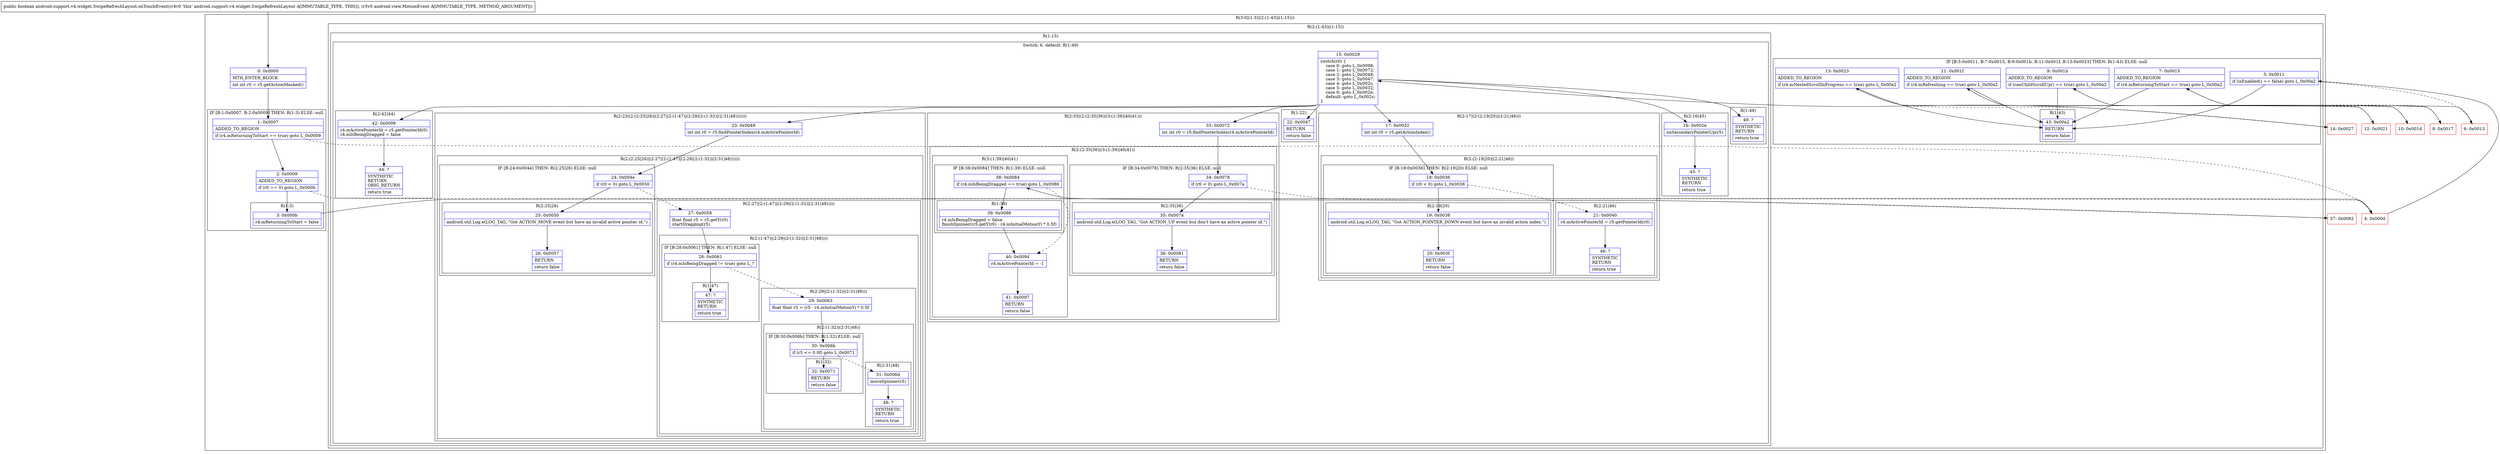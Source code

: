 digraph "CFG forandroid.support.v4.widget.SwipeRefreshLayout.onTouchEvent(Landroid\/view\/MotionEvent;)Z" {
subgraph cluster_Region_372370070 {
label = "R(3:0|(1:3)|(2:(1:43)|(1:15)))";
node [shape=record,color=blue];
Node_0 [shape=record,label="{0\:\ 0x0000|MTH_ENTER_BLOCK\l|int int r0 = r5.getActionMasked()\l}"];
subgraph cluster_IfRegion_52698409 {
label = "IF [B:1:0x0007, B:2:0x0009] THEN: R(1:3) ELSE: null";
node [shape=record,color=blue];
Node_1 [shape=record,label="{1\:\ 0x0007|ADDED_TO_REGION\l|if (r4.mReturningToStart == true) goto L_0x0009\l}"];
Node_2 [shape=record,label="{2\:\ 0x0009|ADDED_TO_REGION\l|if (r0 == 0) goto L_0x000b\l}"];
subgraph cluster_Region_471557868 {
label = "R(1:3)";
node [shape=record,color=blue];
Node_3 [shape=record,label="{3\:\ 0x000b|r4.mReturningToStart = false\l}"];
}
}
subgraph cluster_Region_34898771 {
label = "R(2:(1:43)|(1:15))";
node [shape=record,color=blue];
subgraph cluster_IfRegion_1740177972 {
label = "IF [B:5:0x0011, B:7:0x0015, B:9:0x001b, B:11:0x001f, B:13:0x0023] THEN: R(1:43) ELSE: null";
node [shape=record,color=blue];
Node_5 [shape=record,label="{5\:\ 0x0011|if (isEnabled() == false) goto L_0x00a2\l}"];
Node_7 [shape=record,label="{7\:\ 0x0015|ADDED_TO_REGION\l|if (r4.mReturningToStart == true) goto L_0x00a2\l}"];
Node_9 [shape=record,label="{9\:\ 0x001b|ADDED_TO_REGION\l|if (canChildScrollUp() == true) goto L_0x00a2\l}"];
Node_11 [shape=record,label="{11\:\ 0x001f|ADDED_TO_REGION\l|if (r4.mRefreshing == true) goto L_0x00a2\l}"];
Node_13 [shape=record,label="{13\:\ 0x0023|ADDED_TO_REGION\l|if (r4.mNestedScrollInProgress == true) goto L_0x00a2\l}"];
subgraph cluster_Region_1929692040 {
label = "R(1:43)";
node [shape=record,color=blue];
Node_43 [shape=record,label="{43\:\ 0x00a2|RETURN\l|return false\l}"];
}
}
subgraph cluster_Region_888137474 {
label = "R(1:15)";
node [shape=record,color=blue];
subgraph cluster_SwitchRegion_532462353 {
label = "Switch: 6, default: R(1:49)";
node [shape=record,color=blue];
Node_15 [shape=record,label="{15\:\ 0x0029|switch(r0) \{\l    case 0: goto L_0x0098;\l    case 1: goto L_0x0072;\l    case 2: goto L_0x0048;\l    case 3: goto L_0x0047;\l    case 4: goto L_0x002c;\l    case 5: goto L_0x0032;\l    case 6: goto L_0x002e;\l    default: goto L_0x002c;\l\}\l}"];
subgraph cluster_Region_306701527 {
label = "R(2:42|44)";
node [shape=record,color=blue];
Node_42 [shape=record,label="{42\:\ 0x0098|r4.mActivePointerId = r5.getPointerId(0)\lr4.mIsBeingDragged = false\l}"];
Node_44 [shape=record,label="{44\:\ ?|SYNTHETIC\lRETURN\lORIG_RETURN\l|return true\l}"];
}
subgraph cluster_Region_1581922979 {
label = "R(2:33|(2:(2:35|36)|(3:(1:39)|40|41)))";
node [shape=record,color=blue];
Node_33 [shape=record,label="{33\:\ 0x0072|int int r0 = r5.findPointerIndex(r4.mActivePointerId)\l}"];
subgraph cluster_Region_1027664905 {
label = "R(2:(2:35|36)|(3:(1:39)|40|41))";
node [shape=record,color=blue];
subgraph cluster_IfRegion_1194725030 {
label = "IF [B:34:0x0078] THEN: R(2:35|36) ELSE: null";
node [shape=record,color=blue];
Node_34 [shape=record,label="{34\:\ 0x0078|if (r0 \< 0) goto L_0x007a\l}"];
subgraph cluster_Region_1745707178 {
label = "R(2:35|36)";
node [shape=record,color=blue];
Node_35 [shape=record,label="{35\:\ 0x007a|android.util.Log.e(LOG_TAG, \"Got ACTION_UP event but don't have an active pointer id.\")\l}"];
Node_36 [shape=record,label="{36\:\ 0x0081|RETURN\l|return false\l}"];
}
}
subgraph cluster_Region_588340574 {
label = "R(3:(1:39)|40|41)";
node [shape=record,color=blue];
subgraph cluster_IfRegion_241001655 {
label = "IF [B:38:0x0084] THEN: R(1:39) ELSE: null";
node [shape=record,color=blue];
Node_38 [shape=record,label="{38\:\ 0x0084|if (r4.mIsBeingDragged == true) goto L_0x0086\l}"];
subgraph cluster_Region_1683529276 {
label = "R(1:39)";
node [shape=record,color=blue];
Node_39 [shape=record,label="{39\:\ 0x0086|r4.mIsBeingDragged = false\lfinishSpinner((r5.getY(r0) \- r4.mInitialMotionY) * 0.5f)\l}"];
}
}
Node_40 [shape=record,label="{40\:\ 0x0094|r4.mActivePointerId = \-1\l}"];
Node_41 [shape=record,label="{41\:\ 0x0097|RETURN\l|return false\l}"];
}
}
}
subgraph cluster_Region_507958677 {
label = "R(2:23|(2:(2:25|26)|(2:27|(2:(1:47)|(2:29|(2:(1:32)|(2:31|48)))))))";
node [shape=record,color=blue];
Node_23 [shape=record,label="{23\:\ 0x0048|int int r0 = r5.findPointerIndex(r4.mActivePointerId)\l}"];
subgraph cluster_Region_885514705 {
label = "R(2:(2:25|26)|(2:27|(2:(1:47)|(2:29|(2:(1:32)|(2:31|48))))))";
node [shape=record,color=blue];
subgraph cluster_IfRegion_299269084 {
label = "IF [B:24:0x004e] THEN: R(2:25|26) ELSE: null";
node [shape=record,color=blue];
Node_24 [shape=record,label="{24\:\ 0x004e|if (r0 \< 0) goto L_0x0050\l}"];
subgraph cluster_Region_927780819 {
label = "R(2:25|26)";
node [shape=record,color=blue];
Node_25 [shape=record,label="{25\:\ 0x0050|android.util.Log.e(LOG_TAG, \"Got ACTION_MOVE event but have an invalid active pointer id.\")\l}"];
Node_26 [shape=record,label="{26\:\ 0x0057|RETURN\l|return false\l}"];
}
}
subgraph cluster_Region_1717703806 {
label = "R(2:27|(2:(1:47)|(2:29|(2:(1:32)|(2:31|48)))))";
node [shape=record,color=blue];
Node_27 [shape=record,label="{27\:\ 0x0058|float float r5 = r5.getY(r0)\lstartDragging(r5)\l}"];
subgraph cluster_Region_505323465 {
label = "R(2:(1:47)|(2:29|(2:(1:32)|(2:31|48))))";
node [shape=record,color=blue];
subgraph cluster_IfRegion_2072193121 {
label = "IF [B:28:0x0061] THEN: R(1:47) ELSE: null";
node [shape=record,color=blue];
Node_28 [shape=record,label="{28\:\ 0x0061|if (r4.mIsBeingDragged != true) goto L_?\l}"];
subgraph cluster_Region_1891731369 {
label = "R(1:47)";
node [shape=record,color=blue];
Node_47 [shape=record,label="{47\:\ ?|SYNTHETIC\lRETURN\l|return true\l}"];
}
}
subgraph cluster_Region_1189859312 {
label = "R(2:29|(2:(1:32)|(2:31|48)))";
node [shape=record,color=blue];
Node_29 [shape=record,label="{29\:\ 0x0063|float float r5 = (r5 \- r4.mInitialMotionY) * 0.5f\l}"];
subgraph cluster_Region_564329525 {
label = "R(2:(1:32)|(2:31|48))";
node [shape=record,color=blue];
subgraph cluster_IfRegion_1856590021 {
label = "IF [B:30:0x006b] THEN: R(1:32) ELSE: null";
node [shape=record,color=blue];
Node_30 [shape=record,label="{30\:\ 0x006b|if (r5 \<= 0.0f) goto L_0x0071\l}"];
subgraph cluster_Region_1260969759 {
label = "R(1:32)";
node [shape=record,color=blue];
Node_32 [shape=record,label="{32\:\ 0x0071|RETURN\l|return false\l}"];
}
}
subgraph cluster_Region_1283710551 {
label = "R(2:31|48)";
node [shape=record,color=blue];
Node_31 [shape=record,label="{31\:\ 0x006d|moveSpinner(r5)\l}"];
Node_48 [shape=record,label="{48\:\ ?|SYNTHETIC\lRETURN\l|return true\l}"];
}
}
}
}
}
}
}
subgraph cluster_Region_696919611 {
label = "R(1:22)";
node [shape=record,color=blue];
Node_22 [shape=record,label="{22\:\ 0x0047|RETURN\l|return false\l}"];
}
subgraph cluster_Region_976544349 {
label = "R(2:17|(2:(2:19|20)|(2:21|46)))";
node [shape=record,color=blue];
Node_17 [shape=record,label="{17\:\ 0x0032|int int r0 = r5.getActionIndex()\l}"];
subgraph cluster_Region_1435107436 {
label = "R(2:(2:19|20)|(2:21|46))";
node [shape=record,color=blue];
subgraph cluster_IfRegion_582495908 {
label = "IF [B:18:0x0036] THEN: R(2:19|20) ELSE: null";
node [shape=record,color=blue];
Node_18 [shape=record,label="{18\:\ 0x0036|if (r0 \< 0) goto L_0x0038\l}"];
subgraph cluster_Region_1669275068 {
label = "R(2:19|20)";
node [shape=record,color=blue];
Node_19 [shape=record,label="{19\:\ 0x0038|android.util.Log.e(LOG_TAG, \"Got ACTION_POINTER_DOWN event but have an invalid action index.\")\l}"];
Node_20 [shape=record,label="{20\:\ 0x003f|RETURN\l|return false\l}"];
}
}
subgraph cluster_Region_104033614 {
label = "R(2:21|46)";
node [shape=record,color=blue];
Node_21 [shape=record,label="{21\:\ 0x0040|r4.mActivePointerId = r5.getPointerId(r0)\l}"];
Node_46 [shape=record,label="{46\:\ ?|SYNTHETIC\lRETURN\l|return true\l}"];
}
}
}
subgraph cluster_Region_1847785195 {
label = "R(2:16|45)";
node [shape=record,color=blue];
Node_16 [shape=record,label="{16\:\ 0x002e|onSecondaryPointerUp(r5)\l}"];
Node_45 [shape=record,label="{45\:\ ?|SYNTHETIC\lRETURN\l|return true\l}"];
}
subgraph cluster_Region_375504618 {
label = "R(1:49)";
node [shape=record,color=blue];
Node_49 [shape=record,label="{49\:\ ?|SYNTHETIC\lRETURN\l|return true\l}"];
}
}
}
}
}
Node_4 [shape=record,color=red,label="{4\:\ 0x000d}"];
Node_6 [shape=record,color=red,label="{6\:\ 0x0013}"];
Node_8 [shape=record,color=red,label="{8\:\ 0x0017}"];
Node_10 [shape=record,color=red,label="{10\:\ 0x001d}"];
Node_12 [shape=record,color=red,label="{12\:\ 0x0021}"];
Node_14 [shape=record,color=red,label="{14\:\ 0x0027}"];
Node_37 [shape=record,color=red,label="{37\:\ 0x0082}"];
MethodNode[shape=record,label="{public boolean android.support.v4.widget.SwipeRefreshLayout.onTouchEvent((r4v0 'this' android.support.v4.widget.SwipeRefreshLayout A[IMMUTABLE_TYPE, THIS]), (r5v0 android.view.MotionEvent A[IMMUTABLE_TYPE, METHOD_ARGUMENT])) }"];
MethodNode -> Node_0;
Node_0 -> Node_1;
Node_1 -> Node_2;
Node_1 -> Node_4[style=dashed];
Node_2 -> Node_3;
Node_2 -> Node_4[style=dashed];
Node_3 -> Node_4;
Node_5 -> Node_6[style=dashed];
Node_5 -> Node_43;
Node_7 -> Node_8[style=dashed];
Node_7 -> Node_43;
Node_9 -> Node_10[style=dashed];
Node_9 -> Node_43;
Node_11 -> Node_12[style=dashed];
Node_11 -> Node_43;
Node_13 -> Node_14[style=dashed];
Node_13 -> Node_43;
Node_15 -> Node_16;
Node_15 -> Node_17;
Node_15 -> Node_22;
Node_15 -> Node_23;
Node_15 -> Node_33;
Node_15 -> Node_42;
Node_15 -> Node_49;
Node_42 -> Node_44;
Node_33 -> Node_34;
Node_34 -> Node_35;
Node_34 -> Node_37[style=dashed];
Node_35 -> Node_36;
Node_38 -> Node_39;
Node_38 -> Node_40[style=dashed];
Node_39 -> Node_40;
Node_40 -> Node_41;
Node_23 -> Node_24;
Node_24 -> Node_25;
Node_24 -> Node_27[style=dashed];
Node_25 -> Node_26;
Node_27 -> Node_28;
Node_28 -> Node_29[style=dashed];
Node_28 -> Node_47;
Node_29 -> Node_30;
Node_30 -> Node_31[style=dashed];
Node_30 -> Node_32;
Node_31 -> Node_48;
Node_17 -> Node_18;
Node_18 -> Node_19;
Node_18 -> Node_21[style=dashed];
Node_19 -> Node_20;
Node_21 -> Node_46;
Node_16 -> Node_45;
Node_4 -> Node_5;
Node_6 -> Node_7;
Node_8 -> Node_9;
Node_10 -> Node_11;
Node_12 -> Node_13;
Node_14 -> Node_15;
Node_37 -> Node_38;
}

